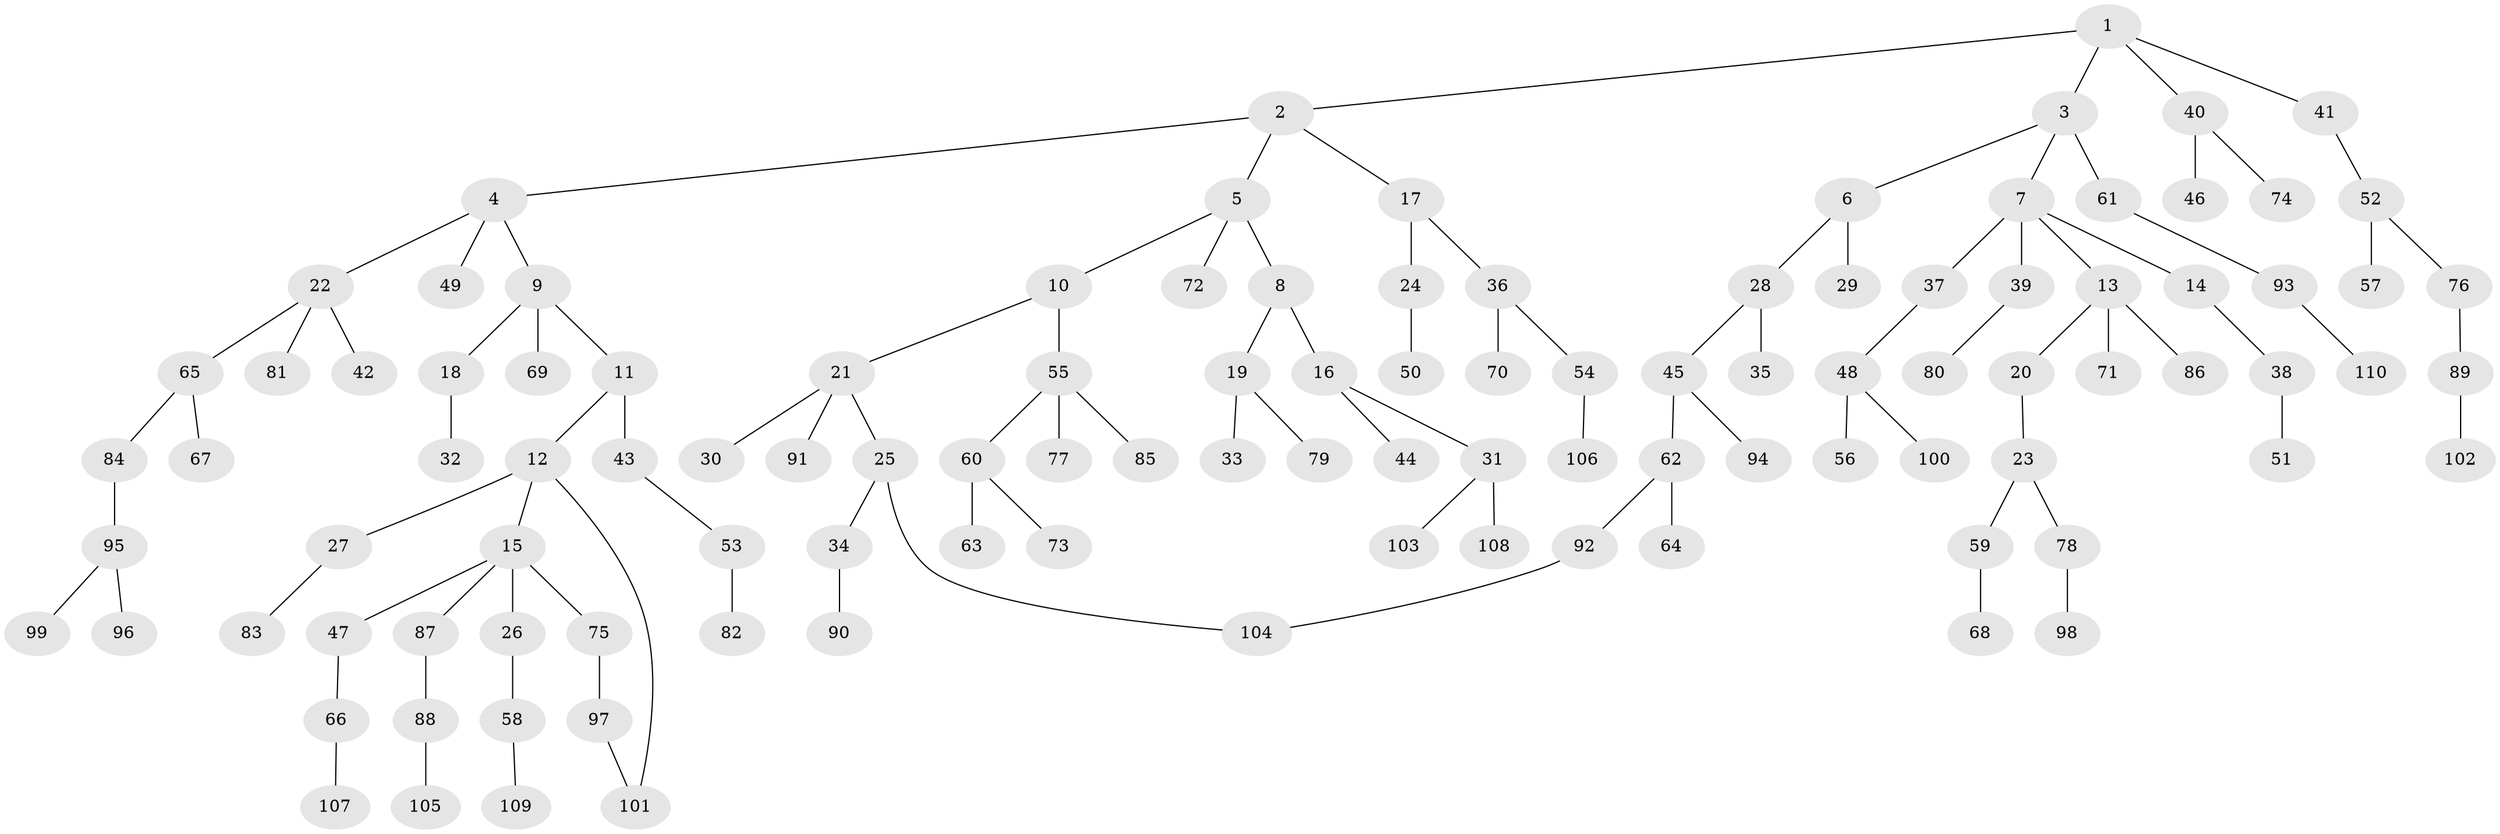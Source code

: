// Generated by graph-tools (version 1.1) at 2025/34/03/09/25 02:34:16]
// undirected, 110 vertices, 111 edges
graph export_dot {
graph [start="1"]
  node [color=gray90,style=filled];
  1;
  2;
  3;
  4;
  5;
  6;
  7;
  8;
  9;
  10;
  11;
  12;
  13;
  14;
  15;
  16;
  17;
  18;
  19;
  20;
  21;
  22;
  23;
  24;
  25;
  26;
  27;
  28;
  29;
  30;
  31;
  32;
  33;
  34;
  35;
  36;
  37;
  38;
  39;
  40;
  41;
  42;
  43;
  44;
  45;
  46;
  47;
  48;
  49;
  50;
  51;
  52;
  53;
  54;
  55;
  56;
  57;
  58;
  59;
  60;
  61;
  62;
  63;
  64;
  65;
  66;
  67;
  68;
  69;
  70;
  71;
  72;
  73;
  74;
  75;
  76;
  77;
  78;
  79;
  80;
  81;
  82;
  83;
  84;
  85;
  86;
  87;
  88;
  89;
  90;
  91;
  92;
  93;
  94;
  95;
  96;
  97;
  98;
  99;
  100;
  101;
  102;
  103;
  104;
  105;
  106;
  107;
  108;
  109;
  110;
  1 -- 2;
  1 -- 3;
  1 -- 40;
  1 -- 41;
  2 -- 4;
  2 -- 5;
  2 -- 17;
  3 -- 6;
  3 -- 7;
  3 -- 61;
  4 -- 9;
  4 -- 22;
  4 -- 49;
  5 -- 8;
  5 -- 10;
  5 -- 72;
  6 -- 28;
  6 -- 29;
  7 -- 13;
  7 -- 14;
  7 -- 37;
  7 -- 39;
  8 -- 16;
  8 -- 19;
  9 -- 11;
  9 -- 18;
  9 -- 69;
  10 -- 21;
  10 -- 55;
  11 -- 12;
  11 -- 43;
  12 -- 15;
  12 -- 27;
  12 -- 101;
  13 -- 20;
  13 -- 71;
  13 -- 86;
  14 -- 38;
  15 -- 26;
  15 -- 47;
  15 -- 75;
  15 -- 87;
  16 -- 31;
  16 -- 44;
  17 -- 24;
  17 -- 36;
  18 -- 32;
  19 -- 33;
  19 -- 79;
  20 -- 23;
  21 -- 25;
  21 -- 30;
  21 -- 91;
  22 -- 42;
  22 -- 65;
  22 -- 81;
  23 -- 59;
  23 -- 78;
  24 -- 50;
  25 -- 34;
  25 -- 104;
  26 -- 58;
  27 -- 83;
  28 -- 35;
  28 -- 45;
  31 -- 103;
  31 -- 108;
  34 -- 90;
  36 -- 54;
  36 -- 70;
  37 -- 48;
  38 -- 51;
  39 -- 80;
  40 -- 46;
  40 -- 74;
  41 -- 52;
  43 -- 53;
  45 -- 62;
  45 -- 94;
  47 -- 66;
  48 -- 56;
  48 -- 100;
  52 -- 57;
  52 -- 76;
  53 -- 82;
  54 -- 106;
  55 -- 60;
  55 -- 77;
  55 -- 85;
  58 -- 109;
  59 -- 68;
  60 -- 63;
  60 -- 73;
  61 -- 93;
  62 -- 64;
  62 -- 92;
  65 -- 67;
  65 -- 84;
  66 -- 107;
  75 -- 97;
  76 -- 89;
  78 -- 98;
  84 -- 95;
  87 -- 88;
  88 -- 105;
  89 -- 102;
  92 -- 104;
  93 -- 110;
  95 -- 96;
  95 -- 99;
  97 -- 101;
}
